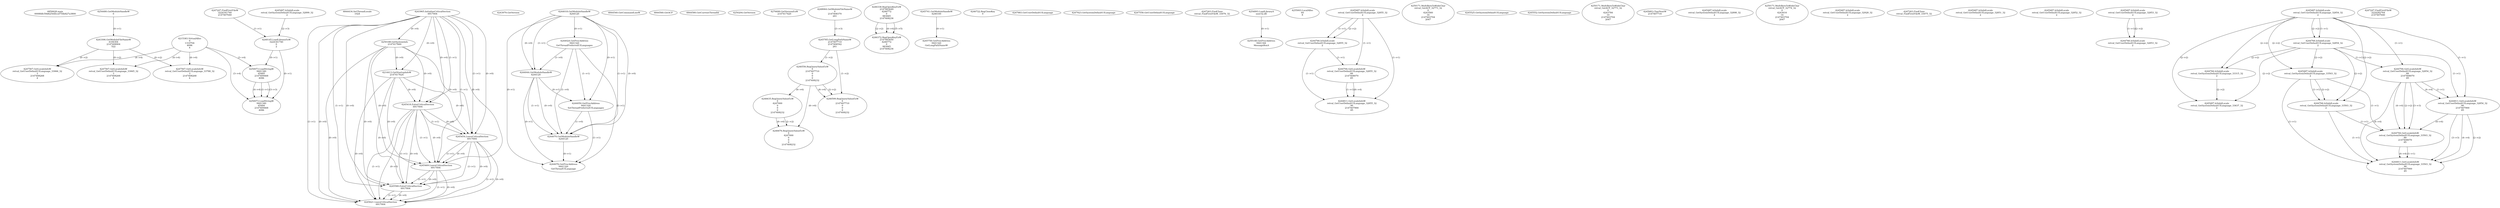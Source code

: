 // Global SCDG with merge call
digraph {
	0 [label="6850628.main
0008fdfc59d62544fccd754b827a3800"]
	1 [label="4254480.GetModuleHandleW
0"]
	2 [label="6844434.SetThreadLocale
1024"]
	3 [label="4243965.InitializeCriticalSection
6917004"]
	4 [label="4243979.GetVersion
"]
	5 [label="4244018.GetModuleHandleW
4244120"]
	6 [label="4244024.GetProcAddress
9441320
GetThreadPreferredUILanguages"]
	5 -> 6 [label="(0-->1)"]
	7 [label="4244044.GetModuleHandleW
4244120"]
	5 -> 7 [label="(1-->1)"]
	5 -> 7 [label="(0-->0)"]
	6 -> 7 [label="(1-->0)"]
	8 [label="4244050.GetProcAddress
9441320
SetThreadPreferredUILanguages"]
	5 -> 8 [label="(0-->1)"]
	6 -> 8 [label="(1-->1)"]
	7 -> 8 [label="(0-->1)"]
	9 [label="4244070.GetModuleHandleW
4244120"]
	5 -> 9 [label="(1-->1)"]
	7 -> 9 [label="(1-->1)"]
	5 -> 9 [label="(0-->0)"]
	6 -> 9 [label="(1-->0)"]
	7 -> 9 [label="(0-->0)"]
	8 -> 9 [label="(1-->0)"]
	10 [label="4244076.GetProcAddress
9441320
GetThreadUILanguage"]
	5 -> 10 [label="(0-->1)"]
	6 -> 10 [label="(1-->1)"]
	7 -> 10 [label="(0-->1)"]
	8 -> 10 [label="(1-->1)"]
	9 -> 10 [label="(0-->1)"]
	11 [label="4250188.GetSystemInfo
2147417660"]
	3 -> 11 [label="(0-->0)"]
	12 [label="6844540.GetCommandLineW
"]
	13 [label="4214413.GetStartupInfoW
2147417624"]
	3 -> 13 [label="(0-->0)"]
	11 -> 13 [label="(0-->0)"]
	14 [label="6844560.GetACP
"]
	15 [label="6844580.GetCurrentThreadId
"]
	16 [label="4250204.GetVersion
"]
	17 [label="4276690.GetVersionExW
2147417420"]
	18 [label="4243306.GetModuleFileNameW
4194304
2147408904
522"]
	1 -> 18 [label="(0-->1)"]
	19 [label="4248064.GetModuleFileNameW
0
2147408370
261"]
	20 [label="4215383.VirtualAlloc
0
1310704
4096
4"]
	21 [label="4246338.RegOpenKeyExW
2147483649
4246772
0
983065
2147408236"]
	22 [label="4246372.RegOpenKeyExW
2147483650
4246772
0
983065
2147408236"]
	21 -> 22 [label="(2-->2)"]
	21 -> 22 [label="(4-->4)"]
	21 -> 22 [label="(5-->5)"]
	23 [label="4245741.GetModuleHandleW
4246160"]
	24 [label="4245758.GetProcAddress
9441320
GetLongPathNameW"]
	23 -> 24 [label="(0-->1)"]
	25 [label="4245785.GetLongPathNameW
2147407710
2147406542
261"]
	19 -> 25 [label="(3-->3)"]
	26 [label="4246556.RegQueryValueExW
0
2147407710
0
0
0
2147408232"]
	25 -> 26 [label="(1-->2)"]
	27 [label="4246599.RegQueryValueExW
0
2147407710
0
0
0
2147408232"]
	25 -> 27 [label="(1-->2)"]
	26 -> 27 [label="(2-->2)"]
	26 -> 27 [label="(6-->6)"]
	28 [label="4246722.RegCloseKey
0"]
	29 [label="4247883.GetUserDefaultUILanguage
"]
	30 [label="4245418.EnterCriticalSection
6917004"]
	3 -> 30 [label="(1-->1)"]
	3 -> 30 [label="(0-->0)"]
	11 -> 30 [label="(0-->0)"]
	13 -> 30 [label="(0-->0)"]
	31 [label="4245454.LeaveCriticalSection
6917004"]
	3 -> 31 [label="(1-->1)"]
	30 -> 31 [label="(1-->1)"]
	3 -> 31 [label="(0-->0)"]
	11 -> 31 [label="(0-->0)"]
	13 -> 31 [label="(0-->0)"]
	30 -> 31 [label="(0-->0)"]
	32 [label="4247923.GetSystemDefaultUILanguage
"]
	33 [label="4245469.LeaveCriticalSection
6917004"]
	3 -> 33 [label="(1-->1)"]
	30 -> 33 [label="(1-->1)"]
	31 -> 33 [label="(1-->1)"]
	3 -> 33 [label="(0-->0)"]
	11 -> 33 [label="(0-->0)"]
	13 -> 33 [label="(0-->0)"]
	30 -> 33 [label="(0-->0)"]
	31 -> 33 [label="(0-->0)"]
	34 [label="4245487.IsValidLocale
retval_GetSystemDefaultUILanguage_32899_32
2"]
	35 [label="4245580.EnterCriticalSection
6917004"]
	3 -> 35 [label="(1-->1)"]
	30 -> 35 [label="(1-->1)"]
	31 -> 35 [label="(1-->1)"]
	33 -> 35 [label="(1-->1)"]
	3 -> 35 [label="(0-->0)"]
	11 -> 35 [label="(0-->0)"]
	13 -> 35 [label="(0-->0)"]
	30 -> 35 [label="(0-->0)"]
	31 -> 35 [label="(0-->0)"]
	33 -> 35 [label="(0-->0)"]
	36 [label="4245621.LeaveCriticalSection
6917004"]
	3 -> 36 [label="(1-->1)"]
	30 -> 36 [label="(1-->1)"]
	31 -> 36 [label="(1-->1)"]
	33 -> 36 [label="(1-->1)"]
	35 -> 36 [label="(1-->1)"]
	3 -> 36 [label="(0-->0)"]
	11 -> 36 [label="(0-->0)"]
	13 -> 36 [label="(0-->0)"]
	30 -> 36 [label="(0-->0)"]
	31 -> 36 [label="(0-->0)"]
	33 -> 36 [label="(0-->0)"]
	35 -> 36 [label="(0-->0)"]
	37 [label="4247558.GetUserDefaultUILanguage
"]
	38 [label="4247567.GetLocaleInfoW
retval_GetUserDefaultUILanguage_33066_32
3
2147408268
4"]
	18 -> 38 [label="(0-->2)"]
	20 -> 38 [label="(4-->4)"]
	39 [label="4247247.FindFirstFileW
3224341740
2147407640"]
	40 [label="4247263.FindClose
retval_FindFirstFileW_33076_32"]
	41 [label="4248145.LoadLibraryExW
3224341740
0
2"]
	39 -> 41 [label="(1-->1)"]
	34 -> 41 [label="(2-->3)"]
	42 [label="4250073.LoadStringW
9441340
65485
2147409468
4096"]
	41 -> 42 [label="(0-->1)"]
	20 -> 42 [label="(3-->4)"]
	43 [label="4250073.LoadStringW
9441340
65484
2147409468
4096"]
	41 -> 43 [label="(0-->1)"]
	42 -> 43 [label="(1-->1)"]
	42 -> 43 [label="(3-->3)"]
	20 -> 43 [label="(3-->4)"]
	42 -> 43 [label="(4-->4)"]
	44 [label="4254893.LoadLibraryA
user32.dll"]
	45 [label="4255003.LocalAlloc
64
8"]
	46 [label="4255148.GetProcAddress
9441344
MessageBoxA"]
	44 -> 46 [label="(0-->1)"]
	47 [label="4245487.IsValidLocale
retval_GetUserDefaultUILanguage_32855_32
2"]
	48 [label="4250171.MultiByteToWideChar
retval_GetACP_32773_32
0
4243560
16
2147403704
2047"]
	49 [label="4244766.IsValidLocale
retval_GetUserDefaultUILanguage_32855_32
2"]
	47 -> 49 [label="(1-->1)"]
	47 -> 49 [label="(2-->2)"]
	50 [label="4245525.GetSystemDefaultUILanguage
"]
	51 [label="4245552.GetSystemDefaultUILanguage
"]
	52 [label="4250171.MultiByteToWideChar
retval_GetACP_32773_32
0
4243784
10
2147403704
2047"]
	53 [label="4245683.CharNextW
2147407716"]
	54 [label="4245487.IsValidLocale
retval_GetSystemDefaultUILanguage_32898_32
2"]
	55 [label="4250171.MultiByteToWideChar
retval_GetACP_32774_32
0
4243616
14
2147403704
2047"]
	56 [label="4246635.RegQueryValueExW
0
4247000
0
0
0
2147408232"]
	26 -> 56 [label="(6-->6)"]
	57 [label="4246676.RegQueryValueExW
0
4247000
0
0
0
2147408232"]
	56 -> 57 [label="(2-->2)"]
	26 -> 57 [label="(6-->6)"]
	56 -> 57 [label="(6-->6)"]
	58 [label="4245487.IsValidLocale
retval_GetUserDefaultUILanguage_32928_32
2"]
	59 [label="4247567.GetLocaleInfoW
retval_GetUserDefaultUILanguage_33065_32
3
2147408268
4"]
	18 -> 59 [label="(0-->2)"]
	20 -> 59 [label="(4-->4)"]
	60 [label="4247263.FindClose
retval_FindFirstFileW_33075_32"]
	61 [label="4245487.IsValidLocale
retval_GetUserDefaultUILanguage_32851_32
2"]
	62 [label="4245487.IsValidLocale
retval_GetUserDefaultUILanguage_32852_32
2"]
	63 [label="4245487.IsValidLocale
retval_GetUserDefaultUILanguage_32853_32
2"]
	64 [label="4245487.IsValidLocale
retval_GetUserDefaultUILanguage_32854_32
2"]
	65 [label="4244766.IsValidLocale
retval_GetUserDefaultUILanguage_32854_32
2"]
	64 -> 65 [label="(1-->1)"]
	64 -> 65 [label="(2-->2)"]
	66 [label="4244766.IsValidLocale
retval_GetSystemDefaultUILanguage_33315_32
2"]
	64 -> 66 [label="(2-->2)"]
	65 -> 66 [label="(2-->2)"]
	67 [label="4245487.IsValidLocale
retval_GetSystemDefaultUILanguage_33637_32
2"]
	64 -> 67 [label="(2-->2)"]
	65 -> 67 [label="(2-->2)"]
	66 -> 67 [label="(2-->2)"]
	68 [label="4244766.IsValidLocale
retval_GetUserDefaultUILanguage_32853_32
2"]
	63 -> 68 [label="(1-->1)"]
	63 -> 68 [label="(2-->2)"]
	69 [label="4244794.GetLocaleInfoW
retval_GetUserDefaultUILanguage_32855_32
89
2147408070
85"]
	47 -> 69 [label="(1-->1)"]
	49 -> 69 [label="(1-->1)"]
	70 [label="4244811.GetLocaleInfoW
retval_GetUserDefaultUILanguage_32855_32
90
2147407900
85"]
	47 -> 70 [label="(1-->1)"]
	49 -> 70 [label="(1-->1)"]
	69 -> 70 [label="(1-->1)"]
	69 -> 70 [label="(4-->4)"]
	71 [label="4244794.GetLocaleInfoW
retval_GetUserDefaultUILanguage_32854_32
89
2147408070
85"]
	64 -> 71 [label="(1-->1)"]
	65 -> 71 [label="(1-->1)"]
	72 [label="4244811.GetLocaleInfoW
retval_GetUserDefaultUILanguage_32854_32
90
2147407900
85"]
	64 -> 72 [label="(1-->1)"]
	65 -> 72 [label="(1-->1)"]
	71 -> 72 [label="(1-->1)"]
	71 -> 72 [label="(4-->4)"]
	73 [label="4247247.FindFirstFileW
3224282764
2147407640"]
	74 [label="4245487.IsValidLocale
retval_GetSystemDefaultUILanguage_33503_32
2"]
	64 -> 74 [label="(2-->2)"]
	65 -> 74 [label="(2-->2)"]
	75 [label="4244766.IsValidLocale
retval_GetSystemDefaultUILanguage_33503_32
2"]
	74 -> 75 [label="(1-->1)"]
	64 -> 75 [label="(2-->2)"]
	65 -> 75 [label="(2-->2)"]
	74 -> 75 [label="(2-->2)"]
	76 [label="4244794.GetLocaleInfoW
retval_GetSystemDefaultUILanguage_33503_32
89
2147408070
85"]
	74 -> 76 [label="(1-->1)"]
	75 -> 76 [label="(1-->1)"]
	71 -> 76 [label="(2-->2)"]
	71 -> 76 [label="(3-->3)"]
	71 -> 76 [label="(4-->4)"]
	72 -> 76 [label="(4-->4)"]
	77 [label="4244811.GetLocaleInfoW
retval_GetSystemDefaultUILanguage_33503_32
90
2147407900
85"]
	74 -> 77 [label="(1-->1)"]
	75 -> 77 [label="(1-->1)"]
	76 -> 77 [label="(1-->1)"]
	72 -> 77 [label="(2-->2)"]
	72 -> 77 [label="(3-->3)"]
	71 -> 77 [label="(4-->4)"]
	72 -> 77 [label="(4-->4)"]
	76 -> 77 [label="(4-->4)"]
	78 [label="4247567.GetLocaleInfoW
retval_GetUserDefaultUILanguage_33788_32
3
2147408268
4"]
	18 -> 78 [label="(0-->2)"]
	20 -> 78 [label="(4-->4)"]
}
